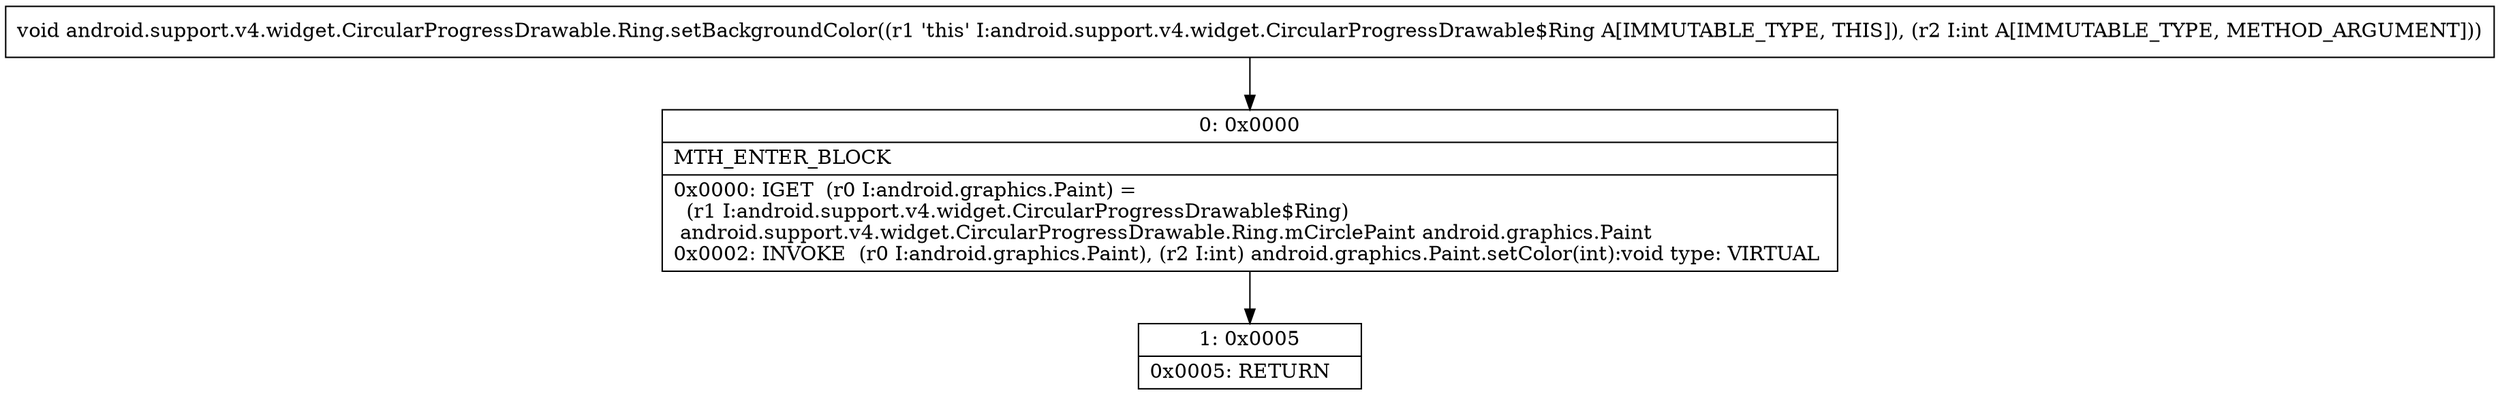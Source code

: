 digraph "CFG forandroid.support.v4.widget.CircularProgressDrawable.Ring.setBackgroundColor(I)V" {
Node_0 [shape=record,label="{0\:\ 0x0000|MTH_ENTER_BLOCK\l|0x0000: IGET  (r0 I:android.graphics.Paint) = \l  (r1 I:android.support.v4.widget.CircularProgressDrawable$Ring)\l android.support.v4.widget.CircularProgressDrawable.Ring.mCirclePaint android.graphics.Paint \l0x0002: INVOKE  (r0 I:android.graphics.Paint), (r2 I:int) android.graphics.Paint.setColor(int):void type: VIRTUAL \l}"];
Node_1 [shape=record,label="{1\:\ 0x0005|0x0005: RETURN   \l}"];
MethodNode[shape=record,label="{void android.support.v4.widget.CircularProgressDrawable.Ring.setBackgroundColor((r1 'this' I:android.support.v4.widget.CircularProgressDrawable$Ring A[IMMUTABLE_TYPE, THIS]), (r2 I:int A[IMMUTABLE_TYPE, METHOD_ARGUMENT])) }"];
MethodNode -> Node_0;
Node_0 -> Node_1;
}

